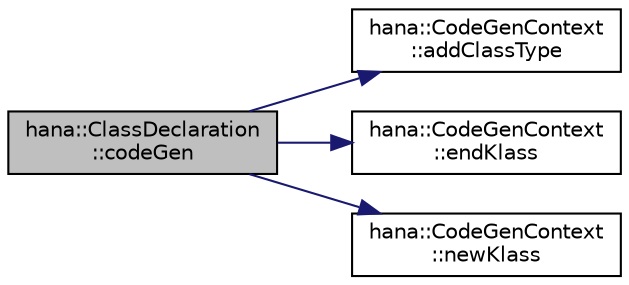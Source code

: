 digraph "hana::ClassDeclaration::codeGen"
{
 // LATEX_PDF_SIZE
  edge [fontname="Helvetica",fontsize="10",labelfontname="Helvetica",labelfontsize="10"];
  node [fontname="Helvetica",fontsize="10",shape=record];
  rankdir="LR";
  Node1 [label="hana::ClassDeclaration\l::codeGen",height=0.2,width=0.4,color="black", fillcolor="grey75", style="filled", fontcolor="black",tooltip=" "];
  Node1 -> Node2 [color="midnightblue",fontsize="10",style="solid",fontname="Helvetica"];
  Node2 [label="hana::CodeGenContext\l::addClassType",height=0.2,width=0.4,color="black", fillcolor="white", style="filled",URL="$classhana_1_1_code_gen_context.html#ae6ec9cabaad666957ceda6bed5228407",tooltip=" "];
  Node1 -> Node3 [color="midnightblue",fontsize="10",style="solid",fontname="Helvetica"];
  Node3 [label="hana::CodeGenContext\l::endKlass",height=0.2,width=0.4,color="black", fillcolor="white", style="filled",URL="$classhana_1_1_code_gen_context.html#aa9b02b64ca4308cfaa06bf3e432f619d",tooltip=" "];
  Node1 -> Node4 [color="midnightblue",fontsize="10",style="solid",fontname="Helvetica"];
  Node4 [label="hana::CodeGenContext\l::newKlass",height=0.2,width=0.4,color="black", fillcolor="white", style="filled",URL="$classhana_1_1_code_gen_context.html#a14f25e4da557415e2f00d907513ca07d",tooltip=" "];
}
